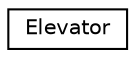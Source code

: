 digraph "Graphical Class Hierarchy"
{
  edge [fontname="Helvetica",fontsize="10",labelfontname="Helvetica",labelfontsize="10"];
  node [fontname="Helvetica",fontsize="10",shape=record];
  rankdir="LR";
  Node0 [label="Elevator",height=0.2,width=0.4,color="black", fillcolor="white", style="filled",URL="$classElevator.html"];
}

